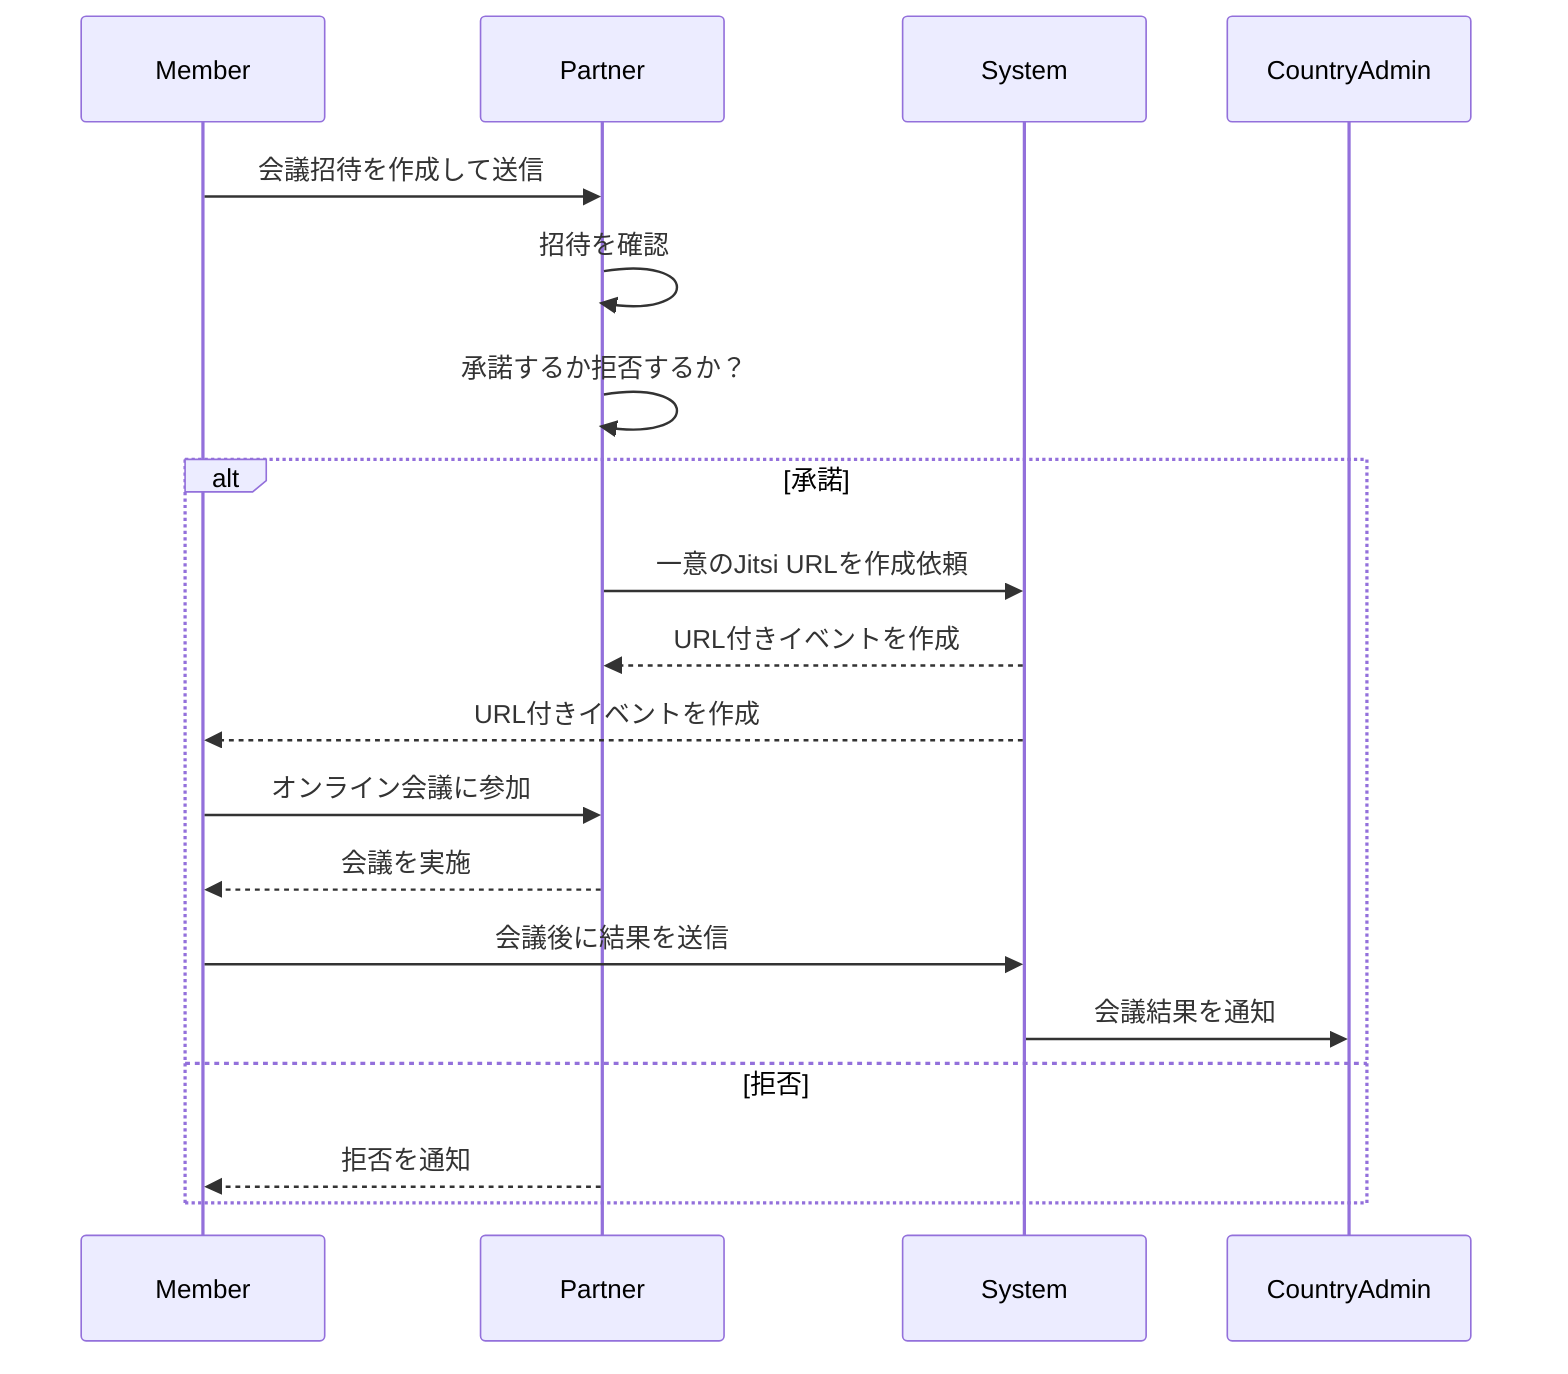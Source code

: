 sequenceDiagram
    participant Member
    participant Partner
    participant System
    participant CountryAdmin

    Member->>Partner: 会議招待を作成して送信
    Partner->>Partner: 招待を確認
    Partner->>Partner: 承諾するか拒否するか？
    alt 承諾
        Partner->>System: 一意のJitsi URLを作成依頼
        System-->>Partner: URL付きイベントを作成
        System-->>Member: URL付きイベントを作成
        Member->>Partner: オンライン会議に参加
        Partner-->>Member: 会議を実施
        Member->>System: 会議後に結果を送信
        System->>CountryAdmin: 会議結果を通知
    else 拒否
        Partner-->>Member: 拒否を通知
    end